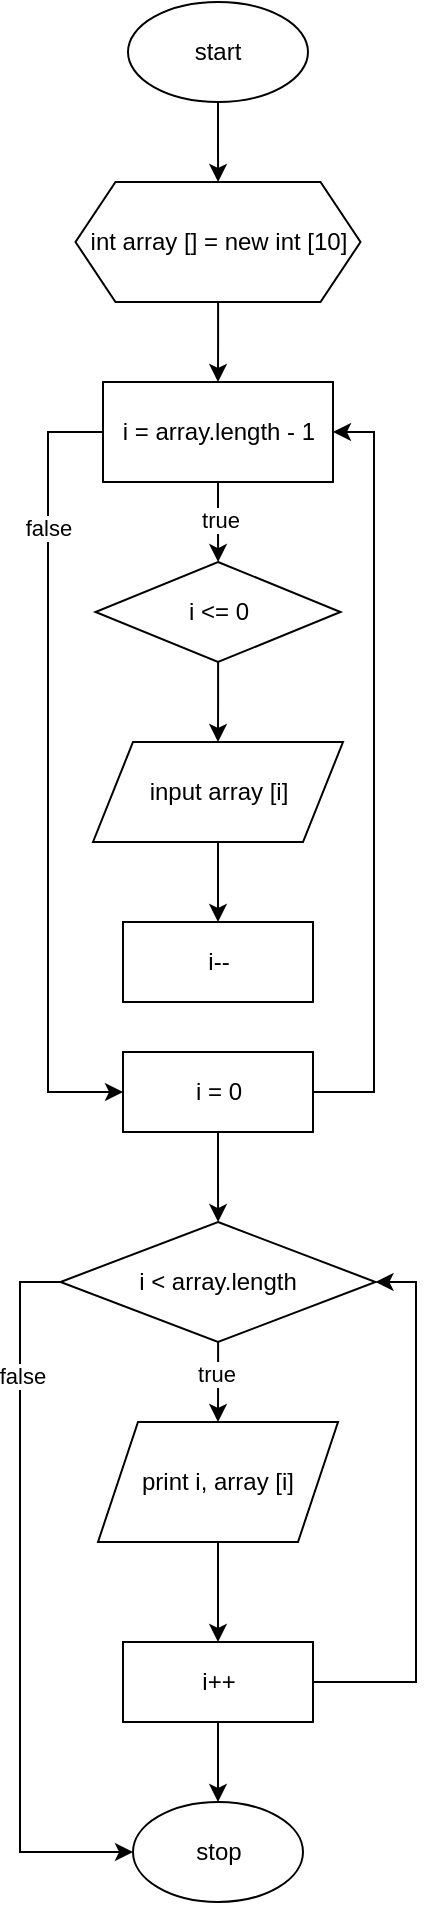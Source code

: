 <mxfile version="21.7.5" type="device">
  <diagram id="C5RBs43oDa-KdzZeNtuy" name="Page-1">
    <mxGraphModel dx="1020" dy="496" grid="1" gridSize="10" guides="1" tooltips="1" connect="1" arrows="1" fold="1" page="1" pageScale="1" pageWidth="827" pageHeight="1169" math="0" shadow="0">
      <root>
        <mxCell id="WIyWlLk6GJQsqaUBKTNV-0" />
        <mxCell id="WIyWlLk6GJQsqaUBKTNV-1" parent="WIyWlLk6GJQsqaUBKTNV-0" />
        <mxCell id="CL6IZNRHChhoysLIs5vn-2" value="" style="edgeStyle=orthogonalEdgeStyle;rounded=0;orthogonalLoop=1;jettySize=auto;html=1;" edge="1" parent="WIyWlLk6GJQsqaUBKTNV-1" source="CL6IZNRHChhoysLIs5vn-0" target="CL6IZNRHChhoysLIs5vn-1">
          <mxGeometry relative="1" as="geometry" />
        </mxCell>
        <mxCell id="CL6IZNRHChhoysLIs5vn-0" value="start" style="ellipse;whiteSpace=wrap;html=1;" vertex="1" parent="WIyWlLk6GJQsqaUBKTNV-1">
          <mxGeometry x="260" y="20" width="90" height="50" as="geometry" />
        </mxCell>
        <mxCell id="CL6IZNRHChhoysLIs5vn-4" value="" style="edgeStyle=orthogonalEdgeStyle;rounded=0;orthogonalLoop=1;jettySize=auto;html=1;" edge="1" parent="WIyWlLk6GJQsqaUBKTNV-1" source="CL6IZNRHChhoysLIs5vn-1" target="CL6IZNRHChhoysLIs5vn-3">
          <mxGeometry relative="1" as="geometry" />
        </mxCell>
        <mxCell id="CL6IZNRHChhoysLIs5vn-1" value="int array [] = new int [10]" style="shape=hexagon;perimeter=hexagonPerimeter2;whiteSpace=wrap;html=1;fixedSize=1;" vertex="1" parent="WIyWlLk6GJQsqaUBKTNV-1">
          <mxGeometry x="233.75" y="110" width="142.5" height="60" as="geometry" />
        </mxCell>
        <mxCell id="CL6IZNRHChhoysLIs5vn-6" value="" style="edgeStyle=orthogonalEdgeStyle;rounded=0;orthogonalLoop=1;jettySize=auto;html=1;" edge="1" parent="WIyWlLk6GJQsqaUBKTNV-1" source="CL6IZNRHChhoysLIs5vn-3" target="CL6IZNRHChhoysLIs5vn-5">
          <mxGeometry relative="1" as="geometry" />
        </mxCell>
        <mxCell id="CL6IZNRHChhoysLIs5vn-28" value="true" style="edgeLabel;html=1;align=center;verticalAlign=middle;resizable=0;points=[];" vertex="1" connectable="0" parent="CL6IZNRHChhoysLIs5vn-6">
          <mxGeometry x="-0.087" y="1" relative="1" as="geometry">
            <mxPoint as="offset" />
          </mxGeometry>
        </mxCell>
        <mxCell id="CL6IZNRHChhoysLIs5vn-24" style="edgeStyle=orthogonalEdgeStyle;rounded=0;orthogonalLoop=1;jettySize=auto;html=1;entryX=0;entryY=0.5;entryDx=0;entryDy=0;" edge="1" parent="WIyWlLk6GJQsqaUBKTNV-1" source="CL6IZNRHChhoysLIs5vn-3" target="CL6IZNRHChhoysLIs5vn-13">
          <mxGeometry relative="1" as="geometry">
            <Array as="points">
              <mxPoint x="220" y="235" />
              <mxPoint x="220" y="565" />
            </Array>
          </mxGeometry>
        </mxCell>
        <mxCell id="CL6IZNRHChhoysLIs5vn-29" value="false" style="edgeLabel;html=1;align=center;verticalAlign=middle;resizable=0;points=[];" vertex="1" connectable="0" parent="CL6IZNRHChhoysLIs5vn-24">
          <mxGeometry x="-0.621" relative="1" as="geometry">
            <mxPoint as="offset" />
          </mxGeometry>
        </mxCell>
        <mxCell id="CL6IZNRHChhoysLIs5vn-3" value="i = array.length - 1" style="whiteSpace=wrap;html=1;" vertex="1" parent="WIyWlLk6GJQsqaUBKTNV-1">
          <mxGeometry x="247.5" y="210" width="115" height="50" as="geometry" />
        </mxCell>
        <mxCell id="CL6IZNRHChhoysLIs5vn-8" value="" style="edgeStyle=orthogonalEdgeStyle;rounded=0;orthogonalLoop=1;jettySize=auto;html=1;" edge="1" parent="WIyWlLk6GJQsqaUBKTNV-1" source="CL6IZNRHChhoysLIs5vn-5" target="CL6IZNRHChhoysLIs5vn-7">
          <mxGeometry relative="1" as="geometry" />
        </mxCell>
        <mxCell id="CL6IZNRHChhoysLIs5vn-5" value="i &amp;lt;= 0" style="rhombus;whiteSpace=wrap;html=1;" vertex="1" parent="WIyWlLk6GJQsqaUBKTNV-1">
          <mxGeometry x="243.75" y="300" width="122.5" height="50" as="geometry" />
        </mxCell>
        <mxCell id="CL6IZNRHChhoysLIs5vn-10" value="" style="edgeStyle=orthogonalEdgeStyle;rounded=0;orthogonalLoop=1;jettySize=auto;html=1;" edge="1" parent="WIyWlLk6GJQsqaUBKTNV-1" source="CL6IZNRHChhoysLIs5vn-7" target="CL6IZNRHChhoysLIs5vn-9">
          <mxGeometry relative="1" as="geometry" />
        </mxCell>
        <mxCell id="CL6IZNRHChhoysLIs5vn-7" value="input array [i]" style="shape=parallelogram;perimeter=parallelogramPerimeter;whiteSpace=wrap;html=1;fixedSize=1;" vertex="1" parent="WIyWlLk6GJQsqaUBKTNV-1">
          <mxGeometry x="242.5" y="390" width="125" height="50" as="geometry" />
        </mxCell>
        <mxCell id="CL6IZNRHChhoysLIs5vn-9" value="i--" style="whiteSpace=wrap;html=1;" vertex="1" parent="WIyWlLk6GJQsqaUBKTNV-1">
          <mxGeometry x="257.5" y="480" width="95" height="40" as="geometry" />
        </mxCell>
        <mxCell id="CL6IZNRHChhoysLIs5vn-15" value="" style="edgeStyle=orthogonalEdgeStyle;rounded=0;orthogonalLoop=1;jettySize=auto;html=1;" edge="1" parent="WIyWlLk6GJQsqaUBKTNV-1" source="CL6IZNRHChhoysLIs5vn-13" target="CL6IZNRHChhoysLIs5vn-14">
          <mxGeometry relative="1" as="geometry" />
        </mxCell>
        <mxCell id="CL6IZNRHChhoysLIs5vn-25" style="edgeStyle=orthogonalEdgeStyle;rounded=0;orthogonalLoop=1;jettySize=auto;html=1;entryX=1;entryY=0.5;entryDx=0;entryDy=0;" edge="1" parent="WIyWlLk6GJQsqaUBKTNV-1" source="CL6IZNRHChhoysLIs5vn-13" target="CL6IZNRHChhoysLIs5vn-3">
          <mxGeometry relative="1" as="geometry">
            <Array as="points">
              <mxPoint x="383" y="565" />
              <mxPoint x="383" y="235" />
            </Array>
          </mxGeometry>
        </mxCell>
        <mxCell id="CL6IZNRHChhoysLIs5vn-13" value="i = 0" style="whiteSpace=wrap;html=1;" vertex="1" parent="WIyWlLk6GJQsqaUBKTNV-1">
          <mxGeometry x="257.5" y="545" width="95" height="40" as="geometry" />
        </mxCell>
        <mxCell id="CL6IZNRHChhoysLIs5vn-17" value="" style="edgeStyle=orthogonalEdgeStyle;rounded=0;orthogonalLoop=1;jettySize=auto;html=1;" edge="1" parent="WIyWlLk6GJQsqaUBKTNV-1" source="CL6IZNRHChhoysLIs5vn-14" target="CL6IZNRHChhoysLIs5vn-16">
          <mxGeometry relative="1" as="geometry" />
        </mxCell>
        <mxCell id="CL6IZNRHChhoysLIs5vn-31" value="true" style="edgeLabel;html=1;align=center;verticalAlign=middle;resizable=0;points=[];" vertex="1" connectable="0" parent="CL6IZNRHChhoysLIs5vn-17">
          <mxGeometry x="-0.234" y="-1" relative="1" as="geometry">
            <mxPoint as="offset" />
          </mxGeometry>
        </mxCell>
        <mxCell id="CL6IZNRHChhoysLIs5vn-27" style="edgeStyle=orthogonalEdgeStyle;rounded=0;orthogonalLoop=1;jettySize=auto;html=1;entryX=0;entryY=0.5;entryDx=0;entryDy=0;" edge="1" parent="WIyWlLk6GJQsqaUBKTNV-1" source="CL6IZNRHChhoysLIs5vn-14" target="CL6IZNRHChhoysLIs5vn-22">
          <mxGeometry relative="1" as="geometry">
            <Array as="points">
              <mxPoint x="206" y="660" />
              <mxPoint x="206" y="945" />
            </Array>
          </mxGeometry>
        </mxCell>
        <mxCell id="CL6IZNRHChhoysLIs5vn-30" value="false" style="edgeLabel;html=1;align=center;verticalAlign=middle;resizable=0;points=[];" vertex="1" connectable="0" parent="CL6IZNRHChhoysLIs5vn-27">
          <mxGeometry x="-0.632" y="1" relative="1" as="geometry">
            <mxPoint as="offset" />
          </mxGeometry>
        </mxCell>
        <mxCell id="CL6IZNRHChhoysLIs5vn-14" value="i &amp;lt; array.length" style="rhombus;whiteSpace=wrap;html=1;" vertex="1" parent="WIyWlLk6GJQsqaUBKTNV-1">
          <mxGeometry x="226.25" y="630" width="157.5" height="60" as="geometry" />
        </mxCell>
        <mxCell id="CL6IZNRHChhoysLIs5vn-19" value="" style="edgeStyle=orthogonalEdgeStyle;rounded=0;orthogonalLoop=1;jettySize=auto;html=1;" edge="1" parent="WIyWlLk6GJQsqaUBKTNV-1" source="CL6IZNRHChhoysLIs5vn-16" target="CL6IZNRHChhoysLIs5vn-18">
          <mxGeometry relative="1" as="geometry" />
        </mxCell>
        <mxCell id="CL6IZNRHChhoysLIs5vn-16" value="print i, array [i]" style="shape=parallelogram;perimeter=parallelogramPerimeter;whiteSpace=wrap;html=1;fixedSize=1;" vertex="1" parent="WIyWlLk6GJQsqaUBKTNV-1">
          <mxGeometry x="245" y="730" width="120" height="60" as="geometry" />
        </mxCell>
        <mxCell id="CL6IZNRHChhoysLIs5vn-23" value="" style="edgeStyle=orthogonalEdgeStyle;rounded=0;orthogonalLoop=1;jettySize=auto;html=1;" edge="1" parent="WIyWlLk6GJQsqaUBKTNV-1" source="CL6IZNRHChhoysLIs5vn-18" target="CL6IZNRHChhoysLIs5vn-22">
          <mxGeometry relative="1" as="geometry" />
        </mxCell>
        <mxCell id="CL6IZNRHChhoysLIs5vn-26" style="edgeStyle=orthogonalEdgeStyle;rounded=0;orthogonalLoop=1;jettySize=auto;html=1;entryX=1;entryY=0.5;entryDx=0;entryDy=0;" edge="1" parent="WIyWlLk6GJQsqaUBKTNV-1" source="CL6IZNRHChhoysLIs5vn-18" target="CL6IZNRHChhoysLIs5vn-14">
          <mxGeometry relative="1" as="geometry">
            <Array as="points">
              <mxPoint x="404" y="860" />
              <mxPoint x="404" y="660" />
            </Array>
          </mxGeometry>
        </mxCell>
        <mxCell id="CL6IZNRHChhoysLIs5vn-18" value="i++" style="whiteSpace=wrap;html=1;" vertex="1" parent="WIyWlLk6GJQsqaUBKTNV-1">
          <mxGeometry x="257.5" y="840" width="95" height="40" as="geometry" />
        </mxCell>
        <mxCell id="CL6IZNRHChhoysLIs5vn-22" value="stop" style="ellipse;whiteSpace=wrap;html=1;" vertex="1" parent="WIyWlLk6GJQsqaUBKTNV-1">
          <mxGeometry x="262.5" y="920" width="85" height="50" as="geometry" />
        </mxCell>
      </root>
    </mxGraphModel>
  </diagram>
</mxfile>
